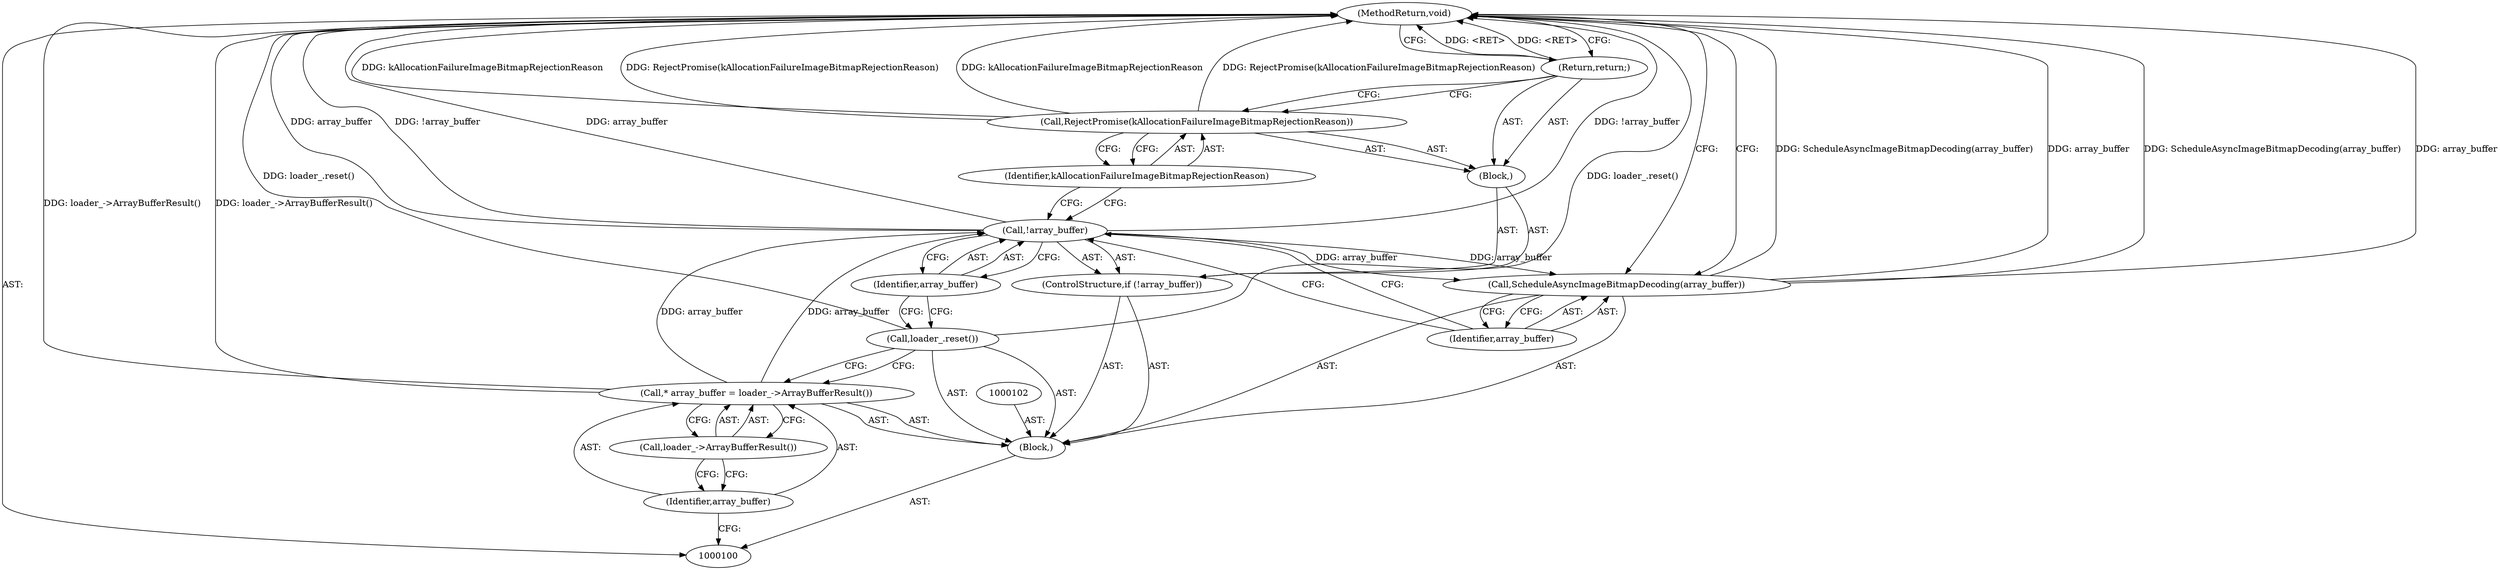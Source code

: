 digraph "0_Chrome_419c4bfbfb94849ed30dcab7c3aaf67afe238b27" {
"1000116" [label="(MethodReturn,void)"];
"1000101" [label="(Block,)"];
"1000103" [label="(Call,* array_buffer = loader_->ArrayBufferResult())"];
"1000104" [label="(Identifier,array_buffer)"];
"1000105" [label="(Call,loader_->ArrayBufferResult())"];
"1000106" [label="(Call,loader_.reset())"];
"1000110" [label="(Block,)"];
"1000107" [label="(ControlStructure,if (!array_buffer))"];
"1000108" [label="(Call,!array_buffer)"];
"1000109" [label="(Identifier,array_buffer)"];
"1000112" [label="(Identifier,kAllocationFailureImageBitmapRejectionReason)"];
"1000111" [label="(Call,RejectPromise(kAllocationFailureImageBitmapRejectionReason))"];
"1000113" [label="(Return,return;)"];
"1000114" [label="(Call,ScheduleAsyncImageBitmapDecoding(array_buffer))"];
"1000115" [label="(Identifier,array_buffer)"];
"1000116" -> "1000100"  [label="AST: "];
"1000116" -> "1000113"  [label="CFG: "];
"1000116" -> "1000114"  [label="CFG: "];
"1000108" -> "1000116"  [label="DDG: !array_buffer"];
"1000108" -> "1000116"  [label="DDG: array_buffer"];
"1000103" -> "1000116"  [label="DDG: loader_->ArrayBufferResult()"];
"1000114" -> "1000116"  [label="DDG: ScheduleAsyncImageBitmapDecoding(array_buffer)"];
"1000114" -> "1000116"  [label="DDG: array_buffer"];
"1000111" -> "1000116"  [label="DDG: kAllocationFailureImageBitmapRejectionReason"];
"1000111" -> "1000116"  [label="DDG: RejectPromise(kAllocationFailureImageBitmapRejectionReason)"];
"1000106" -> "1000116"  [label="DDG: loader_.reset()"];
"1000113" -> "1000116"  [label="DDG: <RET>"];
"1000101" -> "1000100"  [label="AST: "];
"1000102" -> "1000101"  [label="AST: "];
"1000103" -> "1000101"  [label="AST: "];
"1000106" -> "1000101"  [label="AST: "];
"1000107" -> "1000101"  [label="AST: "];
"1000114" -> "1000101"  [label="AST: "];
"1000103" -> "1000101"  [label="AST: "];
"1000103" -> "1000105"  [label="CFG: "];
"1000104" -> "1000103"  [label="AST: "];
"1000105" -> "1000103"  [label="AST: "];
"1000106" -> "1000103"  [label="CFG: "];
"1000103" -> "1000116"  [label="DDG: loader_->ArrayBufferResult()"];
"1000103" -> "1000108"  [label="DDG: array_buffer"];
"1000104" -> "1000103"  [label="AST: "];
"1000104" -> "1000100"  [label="CFG: "];
"1000105" -> "1000104"  [label="CFG: "];
"1000105" -> "1000103"  [label="AST: "];
"1000105" -> "1000104"  [label="CFG: "];
"1000103" -> "1000105"  [label="CFG: "];
"1000106" -> "1000101"  [label="AST: "];
"1000106" -> "1000103"  [label="CFG: "];
"1000109" -> "1000106"  [label="CFG: "];
"1000106" -> "1000116"  [label="DDG: loader_.reset()"];
"1000110" -> "1000107"  [label="AST: "];
"1000111" -> "1000110"  [label="AST: "];
"1000113" -> "1000110"  [label="AST: "];
"1000107" -> "1000101"  [label="AST: "];
"1000108" -> "1000107"  [label="AST: "];
"1000110" -> "1000107"  [label="AST: "];
"1000108" -> "1000107"  [label="AST: "];
"1000108" -> "1000109"  [label="CFG: "];
"1000109" -> "1000108"  [label="AST: "];
"1000112" -> "1000108"  [label="CFG: "];
"1000115" -> "1000108"  [label="CFG: "];
"1000108" -> "1000116"  [label="DDG: !array_buffer"];
"1000108" -> "1000116"  [label="DDG: array_buffer"];
"1000103" -> "1000108"  [label="DDG: array_buffer"];
"1000108" -> "1000114"  [label="DDG: array_buffer"];
"1000109" -> "1000108"  [label="AST: "];
"1000109" -> "1000106"  [label="CFG: "];
"1000108" -> "1000109"  [label="CFG: "];
"1000112" -> "1000111"  [label="AST: "];
"1000112" -> "1000108"  [label="CFG: "];
"1000111" -> "1000112"  [label="CFG: "];
"1000111" -> "1000110"  [label="AST: "];
"1000111" -> "1000112"  [label="CFG: "];
"1000112" -> "1000111"  [label="AST: "];
"1000113" -> "1000111"  [label="CFG: "];
"1000111" -> "1000116"  [label="DDG: kAllocationFailureImageBitmapRejectionReason"];
"1000111" -> "1000116"  [label="DDG: RejectPromise(kAllocationFailureImageBitmapRejectionReason)"];
"1000113" -> "1000110"  [label="AST: "];
"1000113" -> "1000111"  [label="CFG: "];
"1000116" -> "1000113"  [label="CFG: "];
"1000113" -> "1000116"  [label="DDG: <RET>"];
"1000114" -> "1000101"  [label="AST: "];
"1000114" -> "1000115"  [label="CFG: "];
"1000115" -> "1000114"  [label="AST: "];
"1000116" -> "1000114"  [label="CFG: "];
"1000114" -> "1000116"  [label="DDG: ScheduleAsyncImageBitmapDecoding(array_buffer)"];
"1000114" -> "1000116"  [label="DDG: array_buffer"];
"1000108" -> "1000114"  [label="DDG: array_buffer"];
"1000115" -> "1000114"  [label="AST: "];
"1000115" -> "1000108"  [label="CFG: "];
"1000114" -> "1000115"  [label="CFG: "];
}
